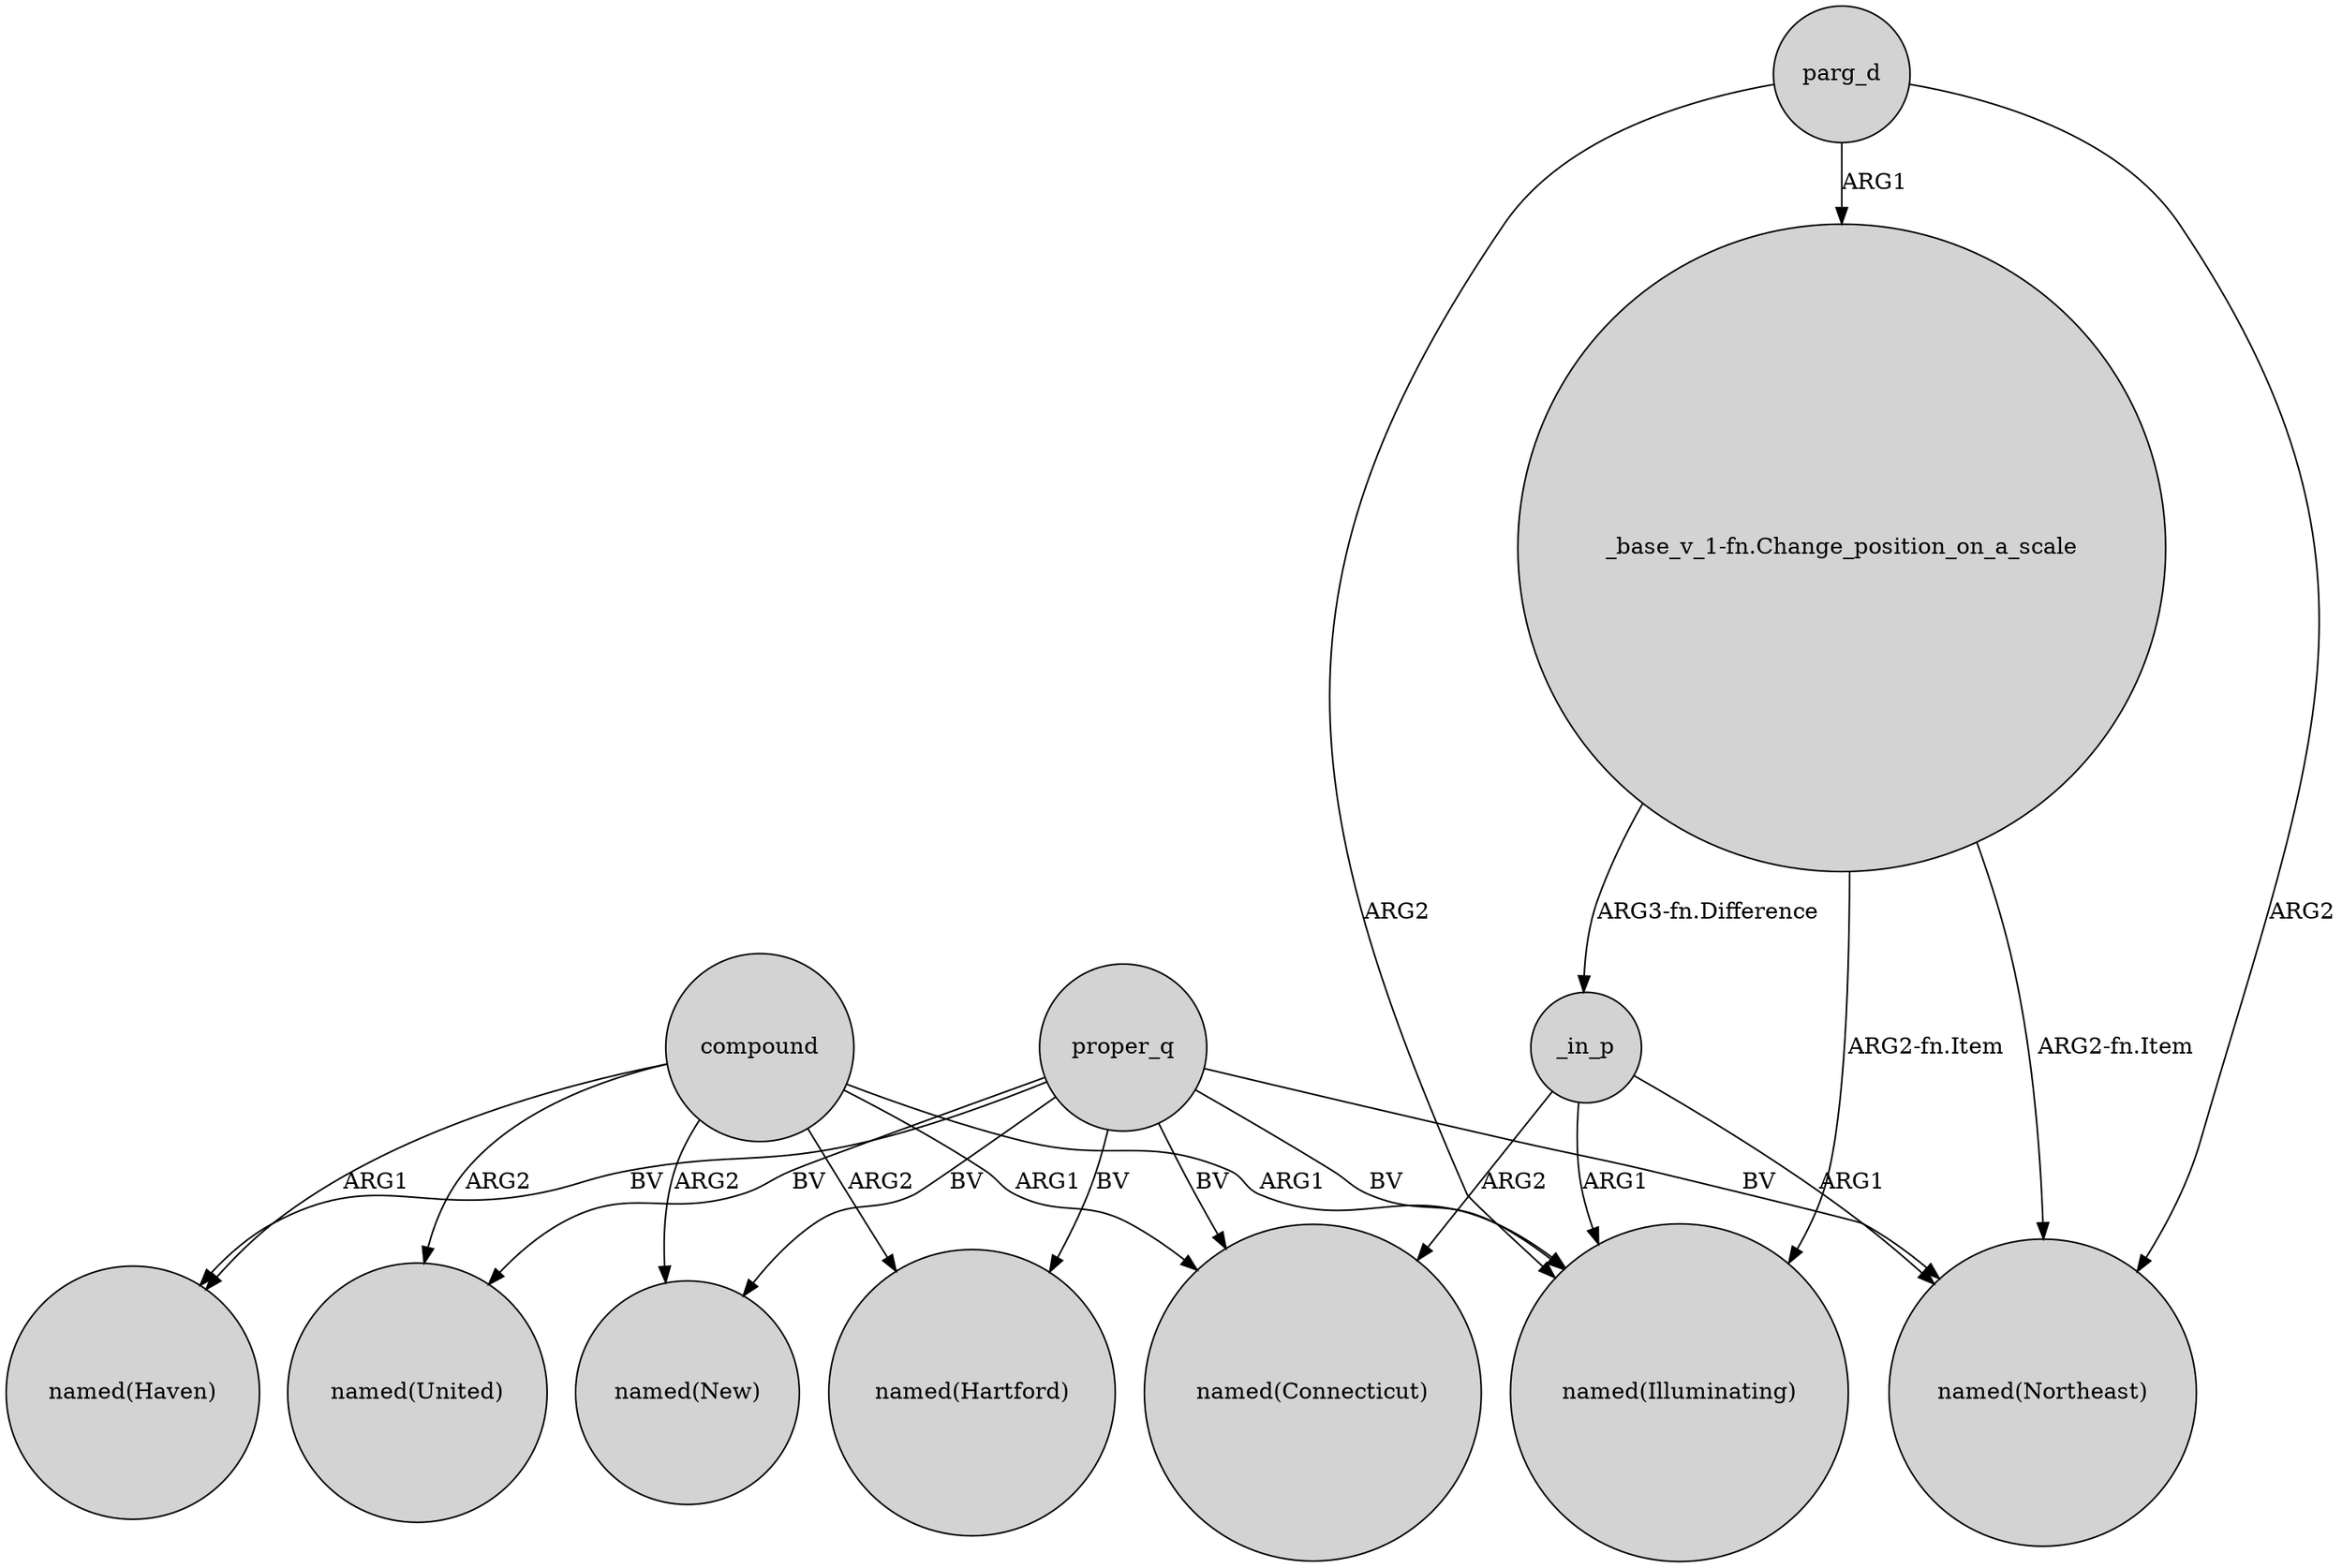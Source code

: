 digraph {
	node [shape=circle style=filled]
	proper_q -> "named(United)" [label=BV]
	proper_q -> "named(Connecticut)" [label=BV]
	compound -> "named(Connecticut)" [label=ARG1]
	"_base_v_1-fn.Change_position_on_a_scale" -> "named(Illuminating)" [label="ARG2-fn.Item"]
	parg_d -> "named(Illuminating)" [label=ARG2]
	proper_q -> "named(Haven)" [label=BV]
	_in_p -> "named(Northeast)" [label=ARG1]
	proper_q -> "named(Illuminating)" [label=BV]
	"_base_v_1-fn.Change_position_on_a_scale" -> "named(Northeast)" [label="ARG2-fn.Item"]
	_in_p -> "named(Connecticut)" [label=ARG2]
	parg_d -> "_base_v_1-fn.Change_position_on_a_scale" [label=ARG1]
	parg_d -> "named(Northeast)" [label=ARG2]
	compound -> "named(Haven)" [label=ARG1]
	proper_q -> "named(New)" [label=BV]
	compound -> "named(Illuminating)" [label=ARG1]
	"_base_v_1-fn.Change_position_on_a_scale" -> _in_p [label="ARG3-fn.Difference"]
	compound -> "named(United)" [label=ARG2]
	_in_p -> "named(Illuminating)" [label=ARG1]
	compound -> "named(New)" [label=ARG2]
	compound -> "named(Hartford)" [label=ARG2]
	proper_q -> "named(Hartford)" [label=BV]
	proper_q -> "named(Northeast)" [label=BV]
}
